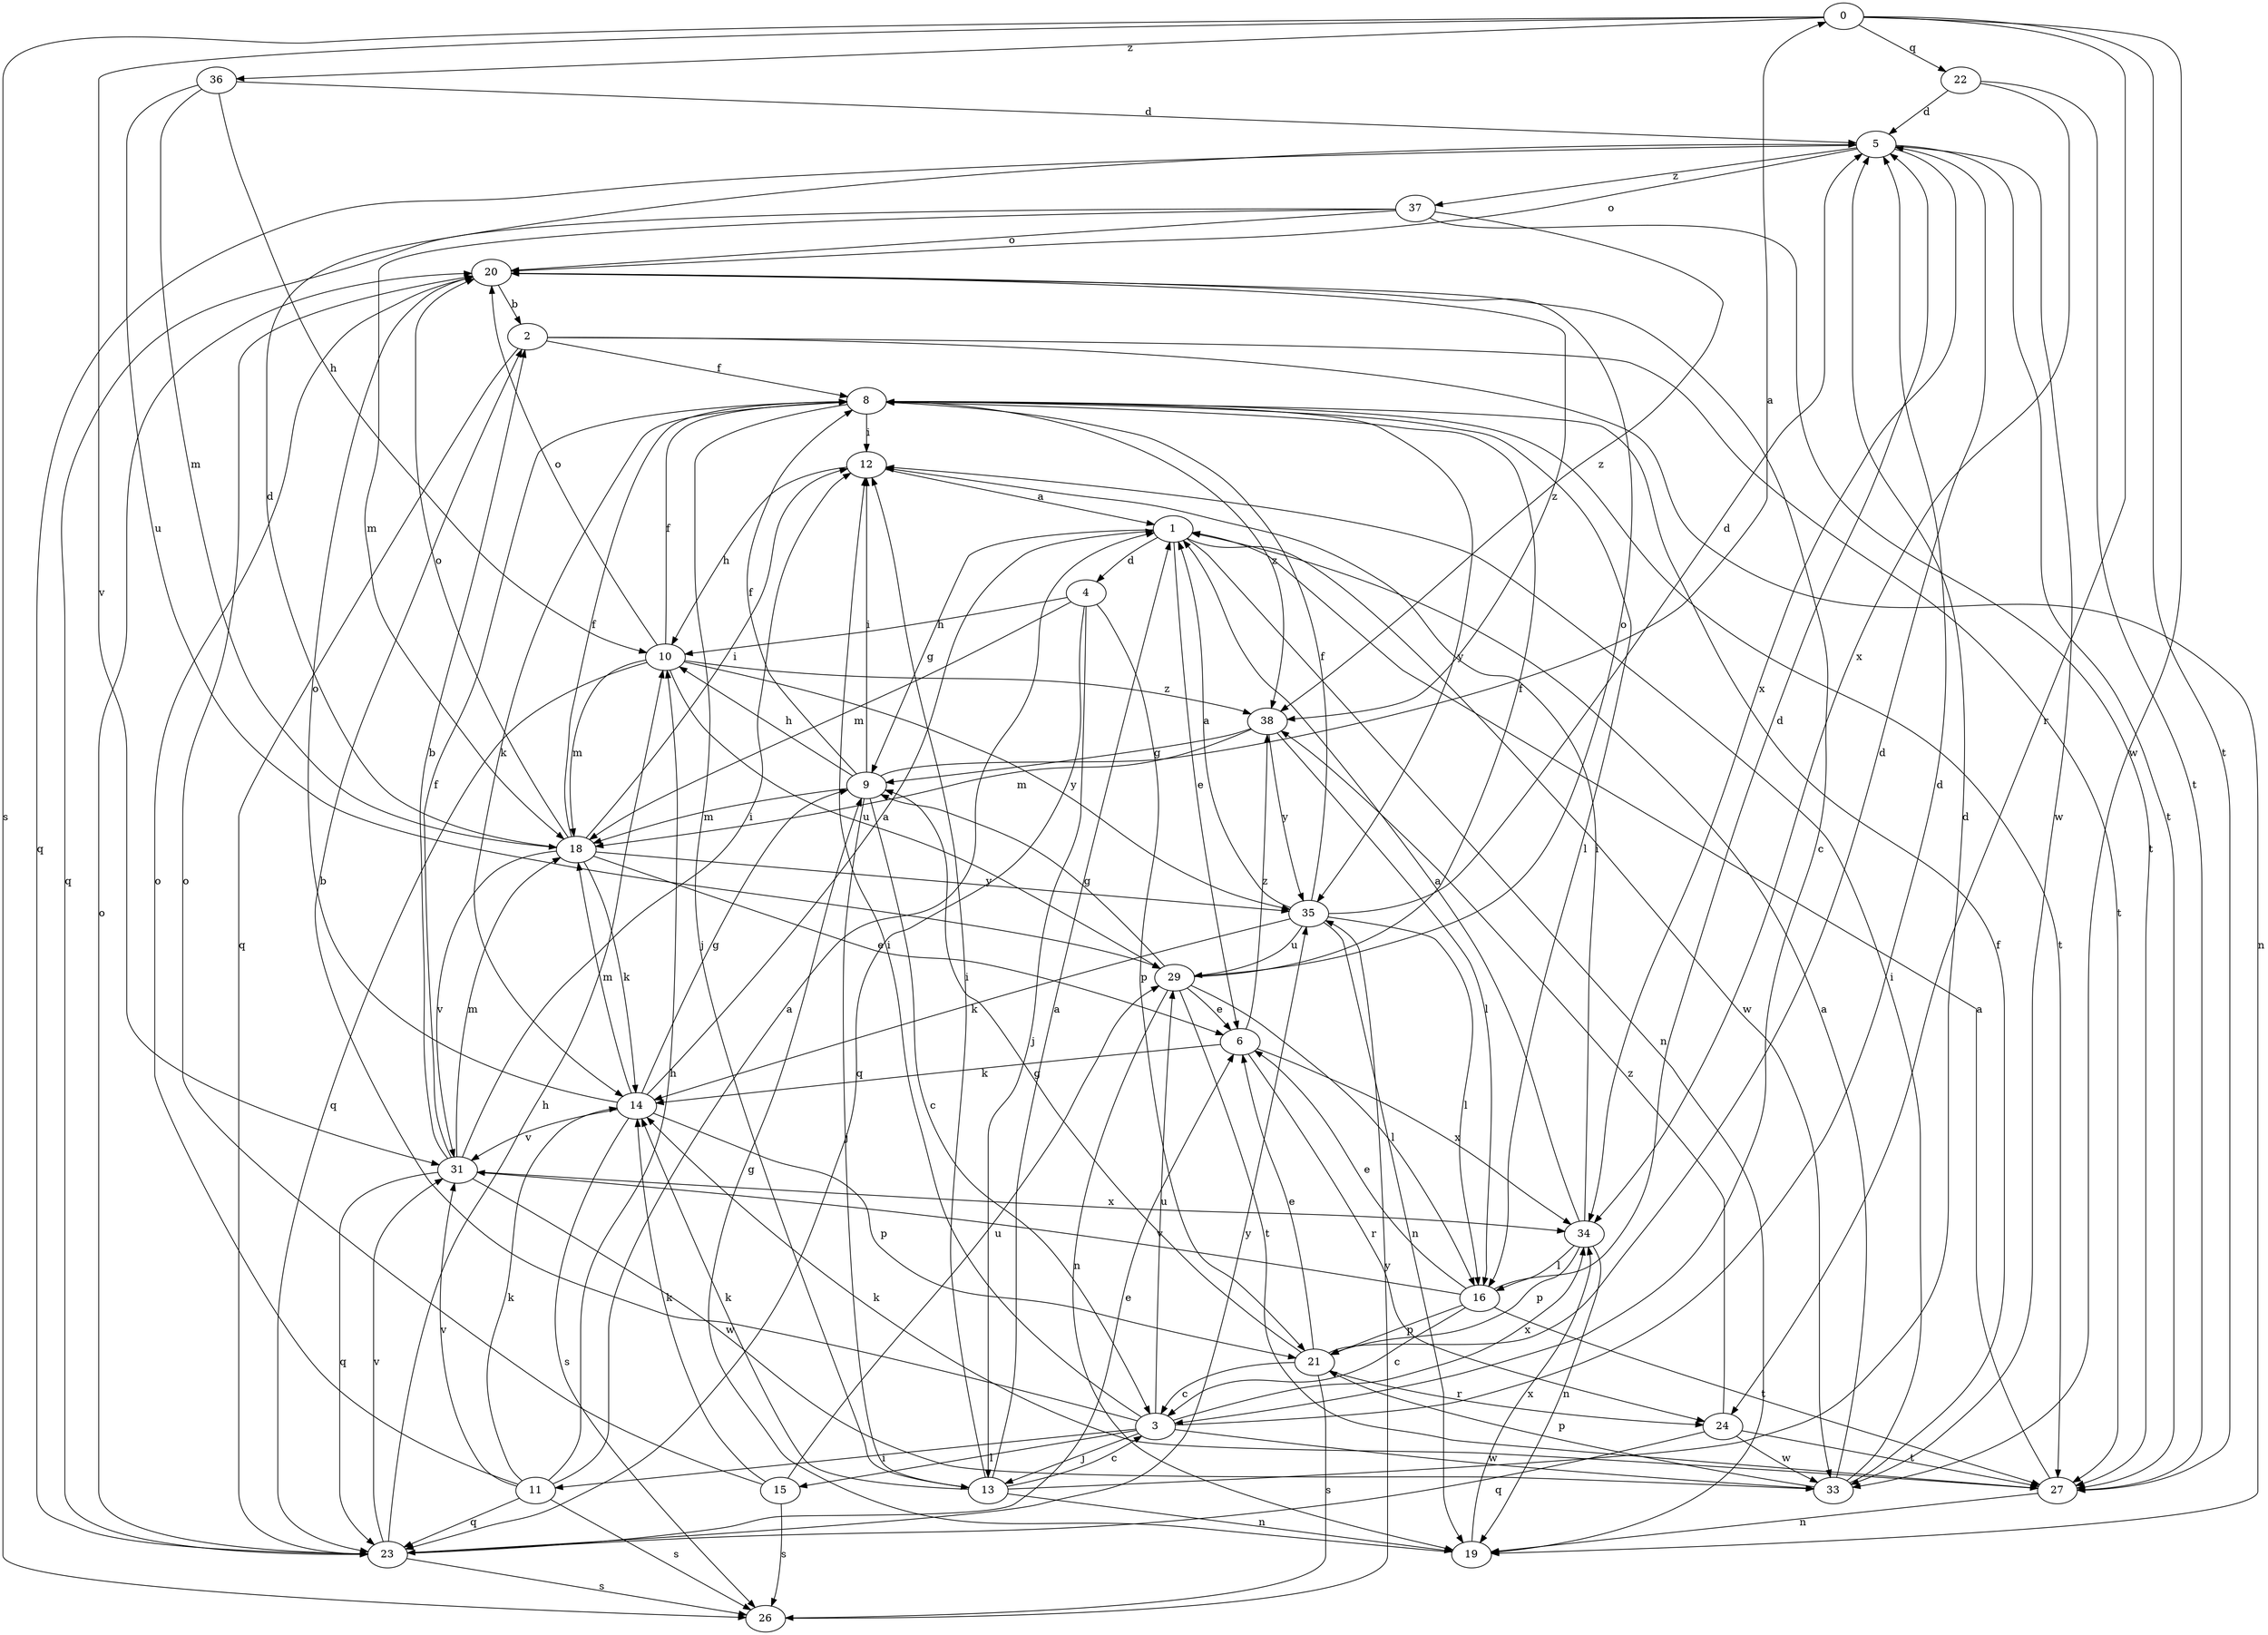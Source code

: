 strict digraph  {
0;
1;
2;
3;
4;
5;
6;
8;
9;
10;
11;
12;
13;
14;
15;
16;
18;
19;
20;
21;
22;
23;
24;
26;
27;
29;
31;
33;
34;
35;
36;
37;
38;
0 -> 22  [label=q];
0 -> 24  [label=r];
0 -> 26  [label=s];
0 -> 27  [label=t];
0 -> 31  [label=v];
0 -> 33  [label=w];
0 -> 36  [label=z];
1 -> 4  [label=d];
1 -> 6  [label=e];
1 -> 9  [label=g];
1 -> 19  [label=n];
1 -> 33  [label=w];
2 -> 8  [label=f];
2 -> 19  [label=n];
2 -> 23  [label=q];
2 -> 27  [label=t];
3 -> 2  [label=b];
3 -> 5  [label=d];
3 -> 11  [label=i];
3 -> 12  [label=i];
3 -> 13  [label=j];
3 -> 15  [label=l];
3 -> 29  [label=u];
3 -> 33  [label=w];
3 -> 34  [label=x];
4 -> 10  [label=h];
4 -> 13  [label=j];
4 -> 18  [label=m];
4 -> 21  [label=p];
4 -> 23  [label=q];
5 -> 20  [label=o];
5 -> 23  [label=q];
5 -> 27  [label=t];
5 -> 33  [label=w];
5 -> 34  [label=x];
5 -> 37  [label=z];
6 -> 14  [label=k];
6 -> 24  [label=r];
6 -> 34  [label=x];
6 -> 38  [label=z];
8 -> 12  [label=i];
8 -> 13  [label=j];
8 -> 14  [label=k];
8 -> 16  [label=l];
8 -> 27  [label=t];
8 -> 35  [label=y];
8 -> 38  [label=z];
9 -> 0  [label=a];
9 -> 3  [label=c];
9 -> 8  [label=f];
9 -> 10  [label=h];
9 -> 12  [label=i];
9 -> 13  [label=j];
9 -> 18  [label=m];
10 -> 8  [label=f];
10 -> 18  [label=m];
10 -> 20  [label=o];
10 -> 23  [label=q];
10 -> 29  [label=u];
10 -> 35  [label=y];
10 -> 38  [label=z];
11 -> 1  [label=a];
11 -> 10  [label=h];
11 -> 14  [label=k];
11 -> 20  [label=o];
11 -> 23  [label=q];
11 -> 26  [label=s];
11 -> 31  [label=v];
12 -> 1  [label=a];
12 -> 10  [label=h];
13 -> 1  [label=a];
13 -> 3  [label=c];
13 -> 5  [label=d];
13 -> 12  [label=i];
13 -> 14  [label=k];
13 -> 19  [label=n];
14 -> 1  [label=a];
14 -> 9  [label=g];
14 -> 18  [label=m];
14 -> 20  [label=o];
14 -> 21  [label=p];
14 -> 26  [label=s];
14 -> 31  [label=v];
15 -> 14  [label=k];
15 -> 20  [label=o];
15 -> 26  [label=s];
15 -> 29  [label=u];
16 -> 3  [label=c];
16 -> 5  [label=d];
16 -> 6  [label=e];
16 -> 21  [label=p];
16 -> 27  [label=t];
16 -> 31  [label=v];
18 -> 5  [label=d];
18 -> 6  [label=e];
18 -> 8  [label=f];
18 -> 12  [label=i];
18 -> 14  [label=k];
18 -> 20  [label=o];
18 -> 31  [label=v];
18 -> 35  [label=y];
19 -> 9  [label=g];
19 -> 34  [label=x];
20 -> 2  [label=b];
20 -> 3  [label=c];
20 -> 38  [label=z];
21 -> 3  [label=c];
21 -> 5  [label=d];
21 -> 6  [label=e];
21 -> 9  [label=g];
21 -> 24  [label=r];
21 -> 26  [label=s];
22 -> 5  [label=d];
22 -> 27  [label=t];
22 -> 34  [label=x];
23 -> 6  [label=e];
23 -> 10  [label=h];
23 -> 20  [label=o];
23 -> 26  [label=s];
23 -> 31  [label=v];
23 -> 35  [label=y];
24 -> 23  [label=q];
24 -> 27  [label=t];
24 -> 33  [label=w];
24 -> 38  [label=z];
26 -> 35  [label=y];
27 -> 1  [label=a];
27 -> 14  [label=k];
27 -> 19  [label=n];
29 -> 6  [label=e];
29 -> 8  [label=f];
29 -> 9  [label=g];
29 -> 16  [label=l];
29 -> 19  [label=n];
29 -> 20  [label=o];
29 -> 27  [label=t];
31 -> 2  [label=b];
31 -> 8  [label=f];
31 -> 12  [label=i];
31 -> 18  [label=m];
31 -> 23  [label=q];
31 -> 33  [label=w];
31 -> 34  [label=x];
33 -> 1  [label=a];
33 -> 8  [label=f];
33 -> 12  [label=i];
33 -> 21  [label=p];
34 -> 1  [label=a];
34 -> 12  [label=i];
34 -> 16  [label=l];
34 -> 19  [label=n];
34 -> 21  [label=p];
35 -> 1  [label=a];
35 -> 5  [label=d];
35 -> 8  [label=f];
35 -> 14  [label=k];
35 -> 16  [label=l];
35 -> 19  [label=n];
35 -> 29  [label=u];
36 -> 5  [label=d];
36 -> 10  [label=h];
36 -> 18  [label=m];
36 -> 29  [label=u];
37 -> 18  [label=m];
37 -> 20  [label=o];
37 -> 23  [label=q];
37 -> 27  [label=t];
37 -> 38  [label=z];
38 -> 9  [label=g];
38 -> 16  [label=l];
38 -> 18  [label=m];
38 -> 35  [label=y];
}

